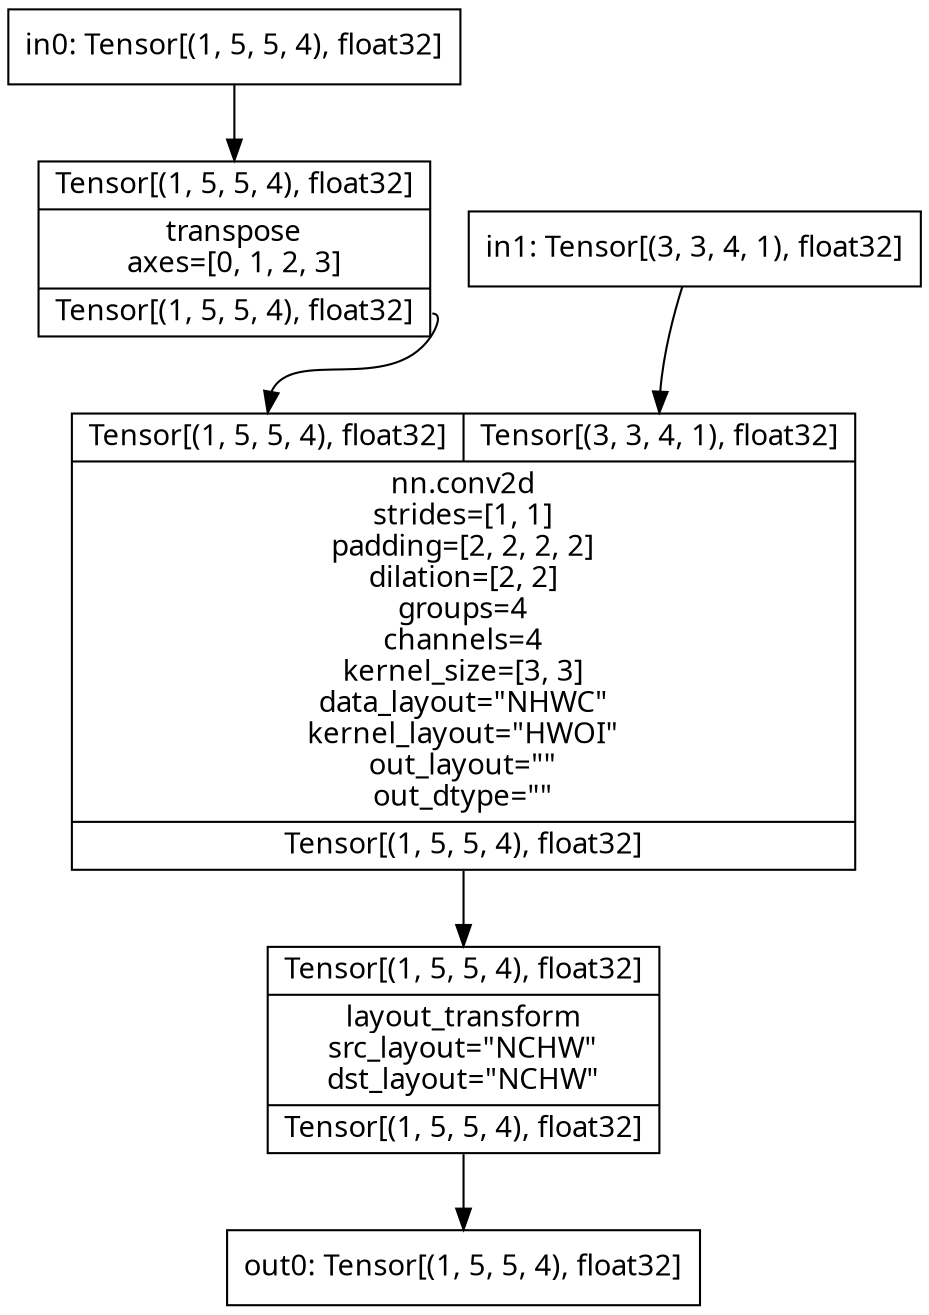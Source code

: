 digraph code {
	node [fontname="Linux Biolinum O" shape=record]
	in0 [label="in0: Tensor[(1, 5, 5, 4), float32]"]
	opr0 [label="{{<i0>Tensor[(1, 5, 5, 4), float32]}|transpose\naxes=[0, 1, 2, 3]|{<o0>Tensor[(1, 5, 5, 4), float32]}}"]
	in0 -> opr0:i0
	in1 [label="in1: Tensor[(3, 3, 4, 1), float32]"]
	opr1 [label="{{<i0>Tensor[(1, 5, 5, 4), float32]|<i1>Tensor[(3, 3, 4, 1), float32]}|nn.conv2d\nstrides=[1, 1]\npadding=[2, 2, 2, 2]\ndilation=[2, 2]\ngroups=4\nchannels=4\nkernel_size=[3, 3]\ndata_layout=\"NHWC\"\nkernel_layout=\"HWOI\"\nout_layout=\"\"\nout_dtype=\"\"|{<o0>Tensor[(1, 5, 5, 4), float32]}}"]
	opr0:o0 -> opr1:i0
	in1 -> opr1:i1
	opr2 [label="{{<i0>Tensor[(1, 5, 5, 4), float32]}|layout_transform\nsrc_layout=\"NCHW\"\ndst_layout=\"NCHW\"|{<o0>Tensor[(1, 5, 5, 4), float32]}}"]
	opr1:o0 -> opr2:i0
	out0 [label="out0: Tensor[(1, 5, 5, 4), float32]"]
	opr2:o0 -> out0
}
